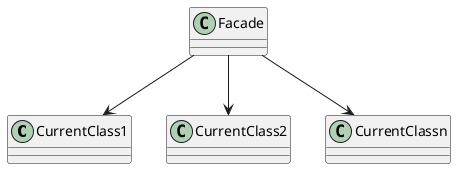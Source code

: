 @startuml Facade

class CurrentClass1
class CurrentClass2
class CurrentClassn

class Facade
Facade --> CurrentClass1
Facade --> CurrentClass2
Facade --> CurrentClassn

@enduml